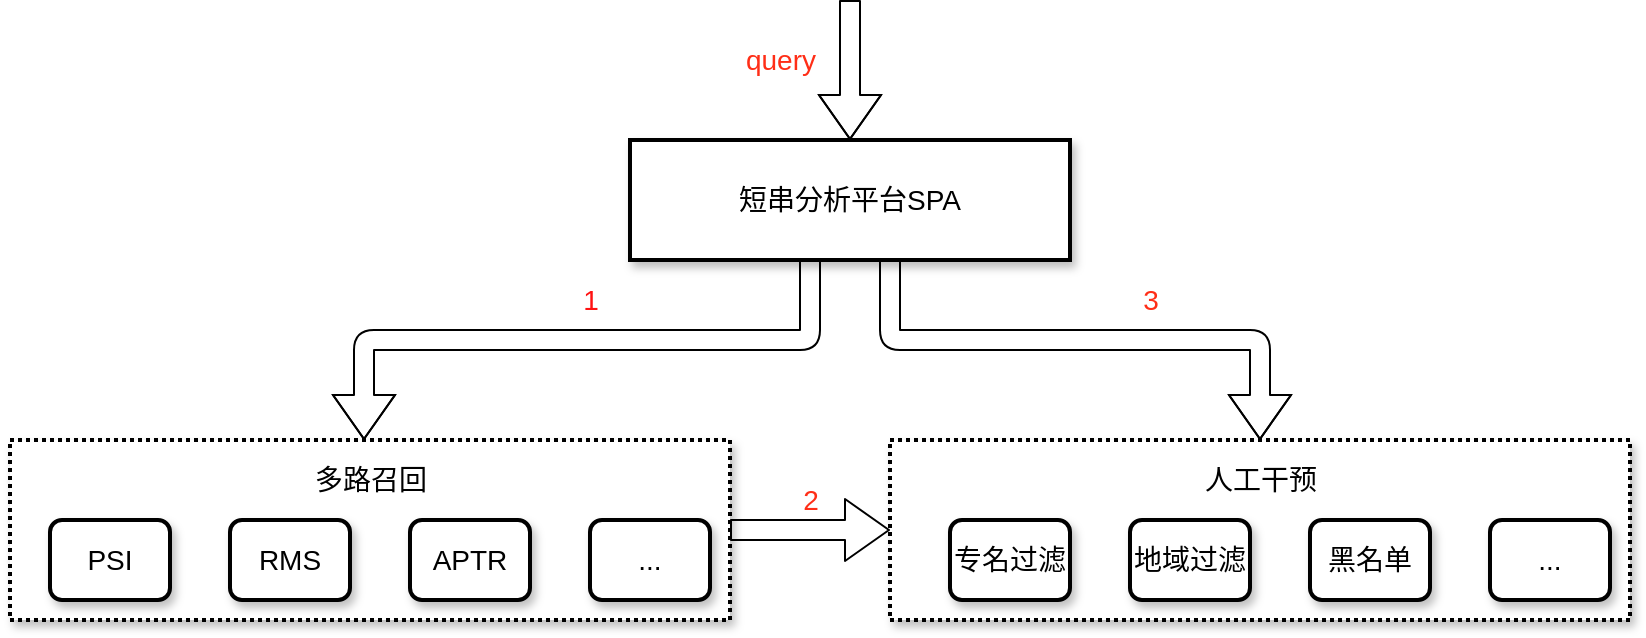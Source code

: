 <mxfile version="14.9.9" type="github">
  <diagram id="w9Xe263wf8hpV98jlHkY" name="Page-1">
    <mxGraphModel dx="1106" dy="614" grid="1" gridSize="10" guides="1" tooltips="1" connect="1" arrows="1" fold="1" page="1" pageScale="1" pageWidth="827" pageHeight="1169" math="0" shadow="0">
      <root>
        <mxCell id="0" />
        <mxCell id="1" parent="0" />
        <mxCell id="oPHzkh280yfm8pvYqXVR-19" style="edgeStyle=orthogonalEdgeStyle;shape=flexArrow;rounded=1;orthogonalLoop=1;jettySize=auto;html=1;fontSize=14;startArrow=none;endArrow=block;endFill=0;startSize=7;endSize=7;sourcePerimeterSpacing=0;targetPerimeterSpacing=0;strokeWidth=1;fillColor=#ffffff;startFill=0;" edge="1" parent="1" source="oPHzkh280yfm8pvYqXVR-1" target="oPHzkh280yfm8pvYqXVR-6">
          <mxGeometry relative="1" as="geometry" />
        </mxCell>
        <mxCell id="oPHzkh280yfm8pvYqXVR-1" value="" style="rounded=0;whiteSpace=wrap;html=1;shadow=1;glass=0;sketch=0;fontSize=14;strokeWidth=2;dashed=1;dashPattern=1 1;" vertex="1" parent="1">
          <mxGeometry x="130" y="240" width="360" height="90" as="geometry" />
        </mxCell>
        <mxCell id="oPHzkh280yfm8pvYqXVR-3" value="RMS" style="rounded=1;whiteSpace=wrap;html=1;shadow=1;glass=0;sketch=0;fontSize=14;strokeWidth=2;gradientColor=none;" vertex="1" parent="1">
          <mxGeometry x="240" y="280" width="60" height="40" as="geometry" />
        </mxCell>
        <mxCell id="oPHzkh280yfm8pvYqXVR-4" value="PSI" style="rounded=1;whiteSpace=wrap;html=1;shadow=1;glass=0;sketch=0;fontSize=14;strokeWidth=2;gradientColor=none;" vertex="1" parent="1">
          <mxGeometry x="150" y="280" width="60" height="40" as="geometry" />
        </mxCell>
        <mxCell id="oPHzkh280yfm8pvYqXVR-5" value="APTR" style="rounded=1;whiteSpace=wrap;html=1;shadow=1;glass=0;sketch=0;fontSize=14;strokeWidth=2;gradientColor=none;" vertex="1" parent="1">
          <mxGeometry x="330" y="280" width="60" height="40" as="geometry" />
        </mxCell>
        <mxCell id="oPHzkh280yfm8pvYqXVR-6" value="" style="rounded=0;whiteSpace=wrap;html=1;shadow=1;glass=0;sketch=0;fontSize=14;strokeWidth=2;dashed=1;dashPattern=1 1;" vertex="1" parent="1">
          <mxGeometry x="570" y="240" width="370" height="90" as="geometry" />
        </mxCell>
        <mxCell id="oPHzkh280yfm8pvYqXVR-7" value="地域过滤" style="rounded=1;whiteSpace=wrap;html=1;shadow=1;glass=0;sketch=0;fontSize=14;strokeWidth=2;gradientColor=none;" vertex="1" parent="1">
          <mxGeometry x="690" y="280" width="60" height="40" as="geometry" />
        </mxCell>
        <mxCell id="oPHzkh280yfm8pvYqXVR-8" value="专名过滤" style="rounded=1;whiteSpace=wrap;html=1;shadow=1;glass=0;sketch=0;fontSize=14;strokeWidth=2;gradientColor=none;" vertex="1" parent="1">
          <mxGeometry x="600" y="280" width="60" height="40" as="geometry" />
        </mxCell>
        <mxCell id="oPHzkh280yfm8pvYqXVR-9" value="黑名单" style="rounded=1;whiteSpace=wrap;html=1;shadow=1;glass=0;sketch=0;fontSize=14;strokeWidth=2;gradientColor=none;" vertex="1" parent="1">
          <mxGeometry x="780" y="280" width="60" height="40" as="geometry" />
        </mxCell>
        <mxCell id="oPHzkh280yfm8pvYqXVR-10" value="多路召回" style="text;html=1;align=center;verticalAlign=middle;resizable=0;points=[];autosize=1;strokeColor=none;fontSize=14;" vertex="1" parent="1">
          <mxGeometry x="275" y="250" width="70" height="20" as="geometry" />
        </mxCell>
        <mxCell id="oPHzkh280yfm8pvYqXVR-11" value="..." style="rounded=1;whiteSpace=wrap;html=1;shadow=1;glass=0;sketch=0;fontSize=14;strokeWidth=2;gradientColor=none;" vertex="1" parent="1">
          <mxGeometry x="870" y="280" width="60" height="40" as="geometry" />
        </mxCell>
        <mxCell id="oPHzkh280yfm8pvYqXVR-12" value="人工干预" style="text;html=1;align=center;verticalAlign=middle;resizable=0;points=[];autosize=1;strokeColor=none;fontSize=14;" vertex="1" parent="1">
          <mxGeometry x="720" y="250" width="70" height="20" as="geometry" />
        </mxCell>
        <mxCell id="oPHzkh280yfm8pvYqXVR-13" value="..." style="rounded=1;whiteSpace=wrap;html=1;shadow=1;glass=0;sketch=0;fontSize=14;strokeWidth=2;gradientColor=none;" vertex="1" parent="1">
          <mxGeometry x="420" y="280" width="60" height="40" as="geometry" />
        </mxCell>
        <mxCell id="oPHzkh280yfm8pvYqXVR-16" style="edgeStyle=orthogonalEdgeStyle;shape=flexArrow;rounded=1;orthogonalLoop=1;jettySize=auto;html=1;exitX=0.5;exitY=0;exitDx=0;exitDy=0;fontSize=14;startArrow=block;endArrow=none;endFill=0;startSize=7;endSize=7;sourcePerimeterSpacing=0;targetPerimeterSpacing=0;strokeWidth=1;fillColor=#ffffff;" edge="1" parent="1" source="oPHzkh280yfm8pvYqXVR-15">
          <mxGeometry relative="1" as="geometry">
            <mxPoint x="550" y="20" as="targetPoint" />
            <Array as="points">
              <mxPoint x="550" y="50" />
              <mxPoint x="550" y="50" />
            </Array>
          </mxGeometry>
        </mxCell>
        <mxCell id="oPHzkh280yfm8pvYqXVR-17" style="edgeStyle=orthogonalEdgeStyle;shape=flexArrow;rounded=1;orthogonalLoop=1;jettySize=auto;html=1;fontSize=14;startArrow=none;endArrow=block;endFill=0;startSize=7;endSize=7;sourcePerimeterSpacing=0;targetPerimeterSpacing=0;strokeWidth=1;fillColor=#ffffff;startFill=0;" edge="1" parent="1" source="oPHzkh280yfm8pvYqXVR-15" target="oPHzkh280yfm8pvYqXVR-1">
          <mxGeometry relative="1" as="geometry">
            <mxPoint x="307" y="235" as="targetPoint" />
            <Array as="points">
              <mxPoint x="530" y="190" />
              <mxPoint x="307" y="190" />
            </Array>
          </mxGeometry>
        </mxCell>
        <mxCell id="oPHzkh280yfm8pvYqXVR-18" style="edgeStyle=orthogonalEdgeStyle;shape=flexArrow;rounded=1;orthogonalLoop=1;jettySize=auto;html=1;fontSize=14;startArrow=none;endArrow=block;endFill=0;startSize=7;endSize=7;sourcePerimeterSpacing=0;targetPerimeterSpacing=0;strokeWidth=1;fillColor=#ffffff;startFill=0;" edge="1" parent="1" source="oPHzkh280yfm8pvYqXVR-15">
          <mxGeometry relative="1" as="geometry">
            <mxPoint x="755" y="240" as="targetPoint" />
            <Array as="points">
              <mxPoint x="570" y="190" />
              <mxPoint x="755" y="190" />
            </Array>
          </mxGeometry>
        </mxCell>
        <mxCell id="oPHzkh280yfm8pvYqXVR-15" value="&lt;span&gt;短串分析平台SPA&lt;/span&gt;" style="whiteSpace=wrap;html=1;rounded=0;shadow=1;glass=0;sketch=0;fontSize=14;strokeWidth=2;gradientColor=none;" vertex="1" parent="1">
          <mxGeometry x="440" y="90" width="220" height="60" as="geometry" />
        </mxCell>
        <mxCell id="oPHzkh280yfm8pvYqXVR-21" value="query" style="text;html=1;align=center;verticalAlign=middle;resizable=0;points=[];autosize=1;strokeColor=none;fontSize=14;fontColor=#FF2E17;" vertex="1" parent="1">
          <mxGeometry x="490" y="40" width="50" height="20" as="geometry" />
        </mxCell>
        <mxCell id="oPHzkh280yfm8pvYqXVR-22" value="1" style="text;html=1;align=center;verticalAlign=middle;resizable=0;points=[];autosize=1;fontSize=14;fontColor=#FF1212;" vertex="1" parent="1">
          <mxGeometry x="410" y="160" width="20" height="20" as="geometry" />
        </mxCell>
        <mxCell id="oPHzkh280yfm8pvYqXVR-23" value="2" style="text;html=1;align=center;verticalAlign=middle;resizable=0;points=[];autosize=1;strokeColor=none;fontSize=14;fontColor=#FF2E17;" vertex="1" parent="1">
          <mxGeometry x="520" y="260" width="20" height="20" as="geometry" />
        </mxCell>
        <mxCell id="oPHzkh280yfm8pvYqXVR-24" value="3" style="text;html=1;align=center;verticalAlign=middle;resizable=0;points=[];autosize=1;strokeColor=none;fontSize=14;fontColor=#FF2E17;" vertex="1" parent="1">
          <mxGeometry x="690" y="160" width="20" height="20" as="geometry" />
        </mxCell>
      </root>
    </mxGraphModel>
  </diagram>
</mxfile>
